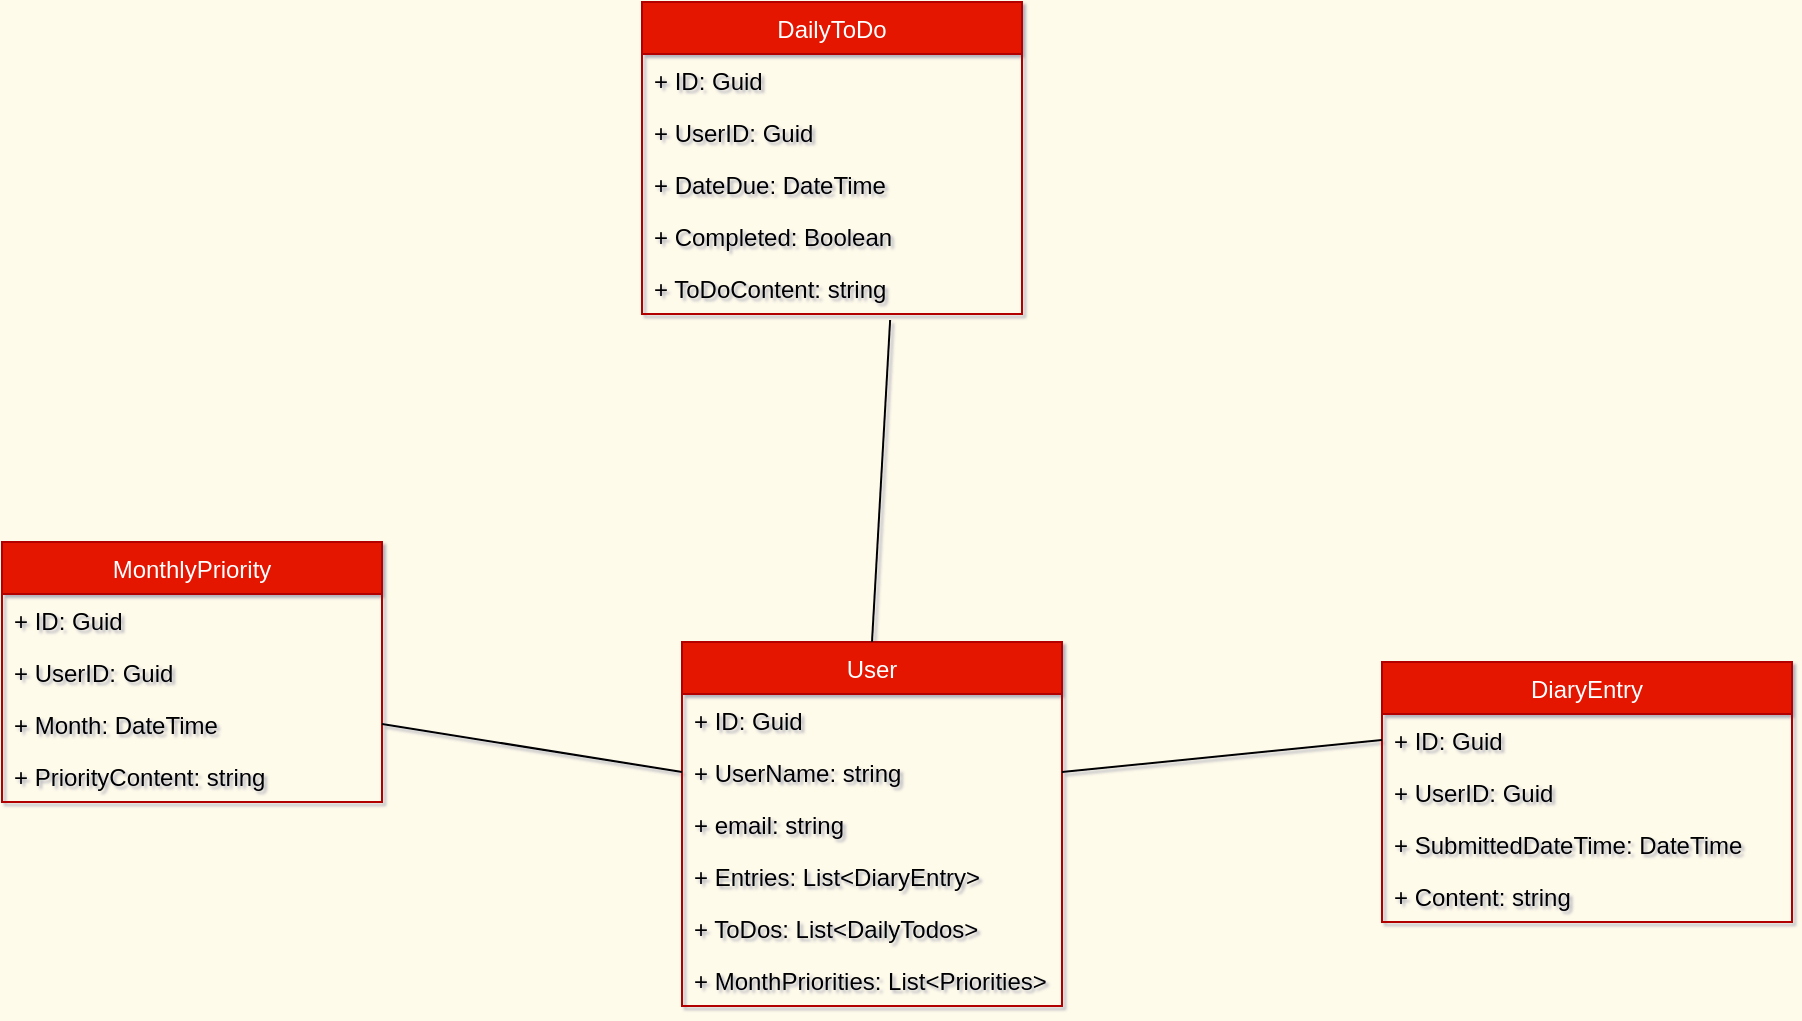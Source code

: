 <mxfile version="20.0.4" type="device"><diagram id="ZMR_XCKlJ6Iq2_QzhvNj" name="Page-1"><mxGraphModel dx="1663" dy="776" grid="0" gridSize="10" guides="1" tooltips="1" connect="1" arrows="1" fold="1" page="0" pageScale="1" pageWidth="827" pageHeight="1169" background="#FFFBEB" math="0" shadow="1"><root><mxCell id="0"/><mxCell id="1" parent="0"/><mxCell id="WQ8LVJkNHBOupq9h_Xa_-1" value="User" style="swimlane;fontStyle=0;childLayout=stackLayout;horizontal=1;startSize=26;fillColor=#e51400;horizontalStack=0;resizeParent=1;resizeParentMax=0;resizeLast=0;collapsible=1;marginBottom=0;strokeColor=#B20000;fontColor=#ffffff;" vertex="1" parent="1"><mxGeometry x="330" y="460" width="190" height="182" as="geometry"><mxRectangle x="150" y="270" width="60" height="26" as="alternateBounds"/></mxGeometry></mxCell><mxCell id="WQ8LVJkNHBOupq9h_Xa_-2" value="+ ID: Guid" style="text;strokeColor=none;fillColor=none;align=left;verticalAlign=top;spacingLeft=4;spacingRight=4;overflow=hidden;rotatable=0;points=[[0,0.5],[1,0.5]];portConstraint=eastwest;" vertex="1" parent="WQ8LVJkNHBOupq9h_Xa_-1"><mxGeometry y="26" width="190" height="26" as="geometry"/></mxCell><mxCell id="WQ8LVJkNHBOupq9h_Xa_-3" value="+ UserName: string" style="text;strokeColor=none;fillColor=none;align=left;verticalAlign=top;spacingLeft=4;spacingRight=4;overflow=hidden;rotatable=0;points=[[0,0.5],[1,0.5]];portConstraint=eastwest;" vertex="1" parent="WQ8LVJkNHBOupq9h_Xa_-1"><mxGeometry y="52" width="190" height="26" as="geometry"/></mxCell><mxCell id="WQ8LVJkNHBOupq9h_Xa_-5" value="+ email: string" style="text;strokeColor=none;fillColor=none;align=left;verticalAlign=top;spacingLeft=4;spacingRight=4;overflow=hidden;rotatable=0;points=[[0,0.5],[1,0.5]];portConstraint=eastwest;" vertex="1" parent="WQ8LVJkNHBOupq9h_Xa_-1"><mxGeometry y="78" width="190" height="26" as="geometry"/></mxCell><mxCell id="WQ8LVJkNHBOupq9h_Xa_-6" value="+ Entries: List&lt;DiaryEntry&gt;" style="text;strokeColor=none;fillColor=none;align=left;verticalAlign=top;spacingLeft=4;spacingRight=4;overflow=hidden;rotatable=0;points=[[0,0.5],[1,0.5]];portConstraint=eastwest;" vertex="1" parent="WQ8LVJkNHBOupq9h_Xa_-1"><mxGeometry y="104" width="190" height="26" as="geometry"/></mxCell><mxCell id="WQ8LVJkNHBOupq9h_Xa_-7" value="+ ToDos: List&lt;DailyTodos&gt;" style="text;strokeColor=none;fillColor=none;align=left;verticalAlign=top;spacingLeft=4;spacingRight=4;overflow=hidden;rotatable=0;points=[[0,0.5],[1,0.5]];portConstraint=eastwest;" vertex="1" parent="WQ8LVJkNHBOupq9h_Xa_-1"><mxGeometry y="130" width="190" height="26" as="geometry"/></mxCell><mxCell id="WQ8LVJkNHBOupq9h_Xa_-4" value="+ MonthPriorities: List&lt;Priorities&gt;&#10;" style="text;strokeColor=none;fillColor=none;align=left;verticalAlign=top;spacingLeft=4;spacingRight=4;overflow=hidden;rotatable=0;points=[[0,0.5],[1,0.5]];portConstraint=eastwest;" vertex="1" parent="WQ8LVJkNHBOupq9h_Xa_-1"><mxGeometry y="156" width="190" height="26" as="geometry"/></mxCell><mxCell id="WQ8LVJkNHBOupq9h_Xa_-8" value="DiaryEntry" style="swimlane;fontStyle=0;childLayout=stackLayout;horizontal=1;startSize=26;fillColor=#e51400;horizontalStack=0;resizeParent=1;resizeParentMax=0;resizeLast=0;collapsible=1;marginBottom=0;strokeColor=#B20000;fontColor=#ffffff;" vertex="1" parent="1"><mxGeometry x="680" y="470" width="205" height="130" as="geometry"><mxRectangle x="150" y="270" width="60" height="26" as="alternateBounds"/></mxGeometry></mxCell><mxCell id="WQ8LVJkNHBOupq9h_Xa_-9" value="+ ID: Guid" style="text;align=left;verticalAlign=top;spacingLeft=4;spacingRight=4;overflow=hidden;rotatable=0;points=[[0,0.5],[1,0.5]];portConstraint=eastwest;" vertex="1" parent="WQ8LVJkNHBOupq9h_Xa_-8"><mxGeometry y="26" width="205" height="26" as="geometry"/></mxCell><mxCell id="WQ8LVJkNHBOupq9h_Xa_-10" value="+ UserID: Guid" style="text;strokeColor=none;fillColor=none;align=left;verticalAlign=top;spacingLeft=4;spacingRight=4;overflow=hidden;rotatable=0;points=[[0,0.5],[1,0.5]];portConstraint=eastwest;" vertex="1" parent="WQ8LVJkNHBOupq9h_Xa_-8"><mxGeometry y="52" width="205" height="26" as="geometry"/></mxCell><mxCell id="WQ8LVJkNHBOupq9h_Xa_-11" value="+ SubmittedDateTime: DateTime" style="text;strokeColor=none;fillColor=none;align=left;verticalAlign=top;spacingLeft=4;spacingRight=4;overflow=hidden;rotatable=0;points=[[0,0.5],[1,0.5]];portConstraint=eastwest;" vertex="1" parent="WQ8LVJkNHBOupq9h_Xa_-8"><mxGeometry y="78" width="205" height="26" as="geometry"/></mxCell><mxCell id="WQ8LVJkNHBOupq9h_Xa_-12" value="+ Content: string" style="text;strokeColor=none;fillColor=none;align=left;verticalAlign=top;spacingLeft=4;spacingRight=4;overflow=hidden;rotatable=0;points=[[0,0.5],[1,0.5]];portConstraint=eastwest;" vertex="1" parent="WQ8LVJkNHBOupq9h_Xa_-8"><mxGeometry y="104" width="205" height="26" as="geometry"/></mxCell><mxCell id="WQ8LVJkNHBOupq9h_Xa_-15" value="" style="endArrow=none;html=1;rounded=0;entryX=0;entryY=0.5;entryDx=0;entryDy=0;exitX=1;exitY=0.5;exitDx=0;exitDy=0;" edge="1" parent="1" source="WQ8LVJkNHBOupq9h_Xa_-3" target="WQ8LVJkNHBOupq9h_Xa_-9"><mxGeometry width="50" height="50" relative="1" as="geometry"><mxPoint x="449" y="300" as="sourcePoint"/><mxPoint x="499" y="250" as="targetPoint"/></mxGeometry></mxCell><mxCell id="WQ8LVJkNHBOupq9h_Xa_-16" value="DailyToDo" style="swimlane;fontStyle=0;childLayout=stackLayout;horizontal=1;startSize=26;fillColor=#e51400;horizontalStack=0;resizeParent=1;resizeParentMax=0;resizeLast=0;collapsible=1;marginBottom=0;strokeColor=#B20000;fontColor=#ffffff;" vertex="1" parent="1"><mxGeometry x="310" y="140" width="190" height="156" as="geometry"><mxRectangle x="150" y="270" width="60" height="26" as="alternateBounds"/></mxGeometry></mxCell><mxCell id="WQ8LVJkNHBOupq9h_Xa_-17" value="+ ID: Guid" style="text;strokeColor=none;fillColor=none;align=left;verticalAlign=top;spacingLeft=4;spacingRight=4;overflow=hidden;rotatable=0;points=[[0,0.5],[1,0.5]];portConstraint=eastwest;" vertex="1" parent="WQ8LVJkNHBOupq9h_Xa_-16"><mxGeometry y="26" width="190" height="26" as="geometry"/></mxCell><mxCell id="WQ8LVJkNHBOupq9h_Xa_-18" value="+ UserID: Guid" style="text;strokeColor=none;fillColor=none;align=left;verticalAlign=top;spacingLeft=4;spacingRight=4;overflow=hidden;rotatable=0;points=[[0,0.5],[1,0.5]];portConstraint=eastwest;" vertex="1" parent="WQ8LVJkNHBOupq9h_Xa_-16"><mxGeometry y="52" width="190" height="26" as="geometry"/></mxCell><mxCell id="WQ8LVJkNHBOupq9h_Xa_-19" value="+ DateDue: DateTime" style="text;strokeColor=none;fillColor=none;align=left;verticalAlign=top;spacingLeft=4;spacingRight=4;overflow=hidden;rotatable=0;points=[[0,0.5],[1,0.5]];portConstraint=eastwest;" vertex="1" parent="WQ8LVJkNHBOupq9h_Xa_-16"><mxGeometry y="78" width="190" height="26" as="geometry"/></mxCell><mxCell id="WQ8LVJkNHBOupq9h_Xa_-20" value="+ Completed: Boolean" style="text;strokeColor=none;fillColor=none;align=left;verticalAlign=top;spacingLeft=4;spacingRight=4;overflow=hidden;rotatable=0;points=[[0,0.5],[1,0.5]];portConstraint=eastwest;" vertex="1" parent="WQ8LVJkNHBOupq9h_Xa_-16"><mxGeometry y="104" width="190" height="26" as="geometry"/></mxCell><mxCell id="WQ8LVJkNHBOupq9h_Xa_-21" value="+ ToDoContent: string" style="text;strokeColor=none;fillColor=none;align=left;verticalAlign=top;spacingLeft=4;spacingRight=4;overflow=hidden;rotatable=0;points=[[0,0.5],[1,0.5]];portConstraint=eastwest;" vertex="1" parent="WQ8LVJkNHBOupq9h_Xa_-16"><mxGeometry y="130" width="190" height="26" as="geometry"/></mxCell><mxCell id="WQ8LVJkNHBOupq9h_Xa_-23" value="" style="endArrow=none;html=1;rounded=0;entryX=0.653;entryY=1.115;entryDx=0;entryDy=0;exitX=0.5;exitY=0;exitDx=0;exitDy=0;entryPerimeter=0;" edge="1" parent="1" source="WQ8LVJkNHBOupq9h_Xa_-1" target="WQ8LVJkNHBOupq9h_Xa_-21"><mxGeometry width="50" height="50" relative="1" as="geometry"><mxPoint x="310" y="366" as="sourcePoint"/><mxPoint x="460" y="360" as="targetPoint"/><Array as="points"/></mxGeometry></mxCell><mxCell id="WQ8LVJkNHBOupq9h_Xa_-24" value="MonthlyPriority" style="swimlane;fontStyle=0;childLayout=stackLayout;horizontal=1;startSize=26;fillColor=#e51400;horizontalStack=0;resizeParent=1;resizeParentMax=0;resizeLast=0;collapsible=1;marginBottom=0;strokeColor=#B20000;fontColor=#ffffff;" vertex="1" parent="1"><mxGeometry x="-10" y="410" width="190" height="130" as="geometry"><mxRectangle x="150" y="270" width="60" height="26" as="alternateBounds"/></mxGeometry></mxCell><mxCell id="WQ8LVJkNHBOupq9h_Xa_-25" value="+ ID: Guid" style="text;strokeColor=none;fillColor=none;align=left;verticalAlign=top;spacingLeft=4;spacingRight=4;overflow=hidden;rotatable=0;points=[[0,0.5],[1,0.5]];portConstraint=eastwest;" vertex="1" parent="WQ8LVJkNHBOupq9h_Xa_-24"><mxGeometry y="26" width="190" height="26" as="geometry"/></mxCell><mxCell id="WQ8LVJkNHBOupq9h_Xa_-26" value="+ UserID: Guid" style="text;strokeColor=none;fillColor=none;align=left;verticalAlign=top;spacingLeft=4;spacingRight=4;overflow=hidden;rotatable=0;points=[[0,0.5],[1,0.5]];portConstraint=eastwest;" vertex="1" parent="WQ8LVJkNHBOupq9h_Xa_-24"><mxGeometry y="52" width="190" height="26" as="geometry"/></mxCell><mxCell id="WQ8LVJkNHBOupq9h_Xa_-27" value="+ Month: DateTime" style="text;strokeColor=none;fillColor=none;align=left;verticalAlign=top;spacingLeft=4;spacingRight=4;overflow=hidden;rotatable=0;points=[[0,0.5],[1,0.5]];portConstraint=eastwest;" vertex="1" parent="WQ8LVJkNHBOupq9h_Xa_-24"><mxGeometry y="78" width="190" height="26" as="geometry"/></mxCell><mxCell id="WQ8LVJkNHBOupq9h_Xa_-29" value="+ PriorityContent: string" style="text;strokeColor=none;fillColor=none;align=left;verticalAlign=top;spacingLeft=4;spacingRight=4;overflow=hidden;rotatable=0;points=[[0,0.5],[1,0.5]];portConstraint=eastwest;" vertex="1" parent="WQ8LVJkNHBOupq9h_Xa_-24"><mxGeometry y="104" width="190" height="26" as="geometry"/></mxCell><mxCell id="WQ8LVJkNHBOupq9h_Xa_-30" value="" style="endArrow=none;html=1;rounded=0;entryX=1;entryY=0.5;entryDx=0;entryDy=0;exitX=0;exitY=0.5;exitDx=0;exitDy=0;" edge="1" parent="1" source="WQ8LVJkNHBOupq9h_Xa_-3" target="WQ8LVJkNHBOupq9h_Xa_-27"><mxGeometry width="50" height="50" relative="1" as="geometry"><mxPoint x="320" y="520" as="sourcePoint"/><mxPoint x="454.07" y="298.99" as="targetPoint"/><Array as="points"/></mxGeometry></mxCell></root></mxGraphModel></diagram></mxfile>
